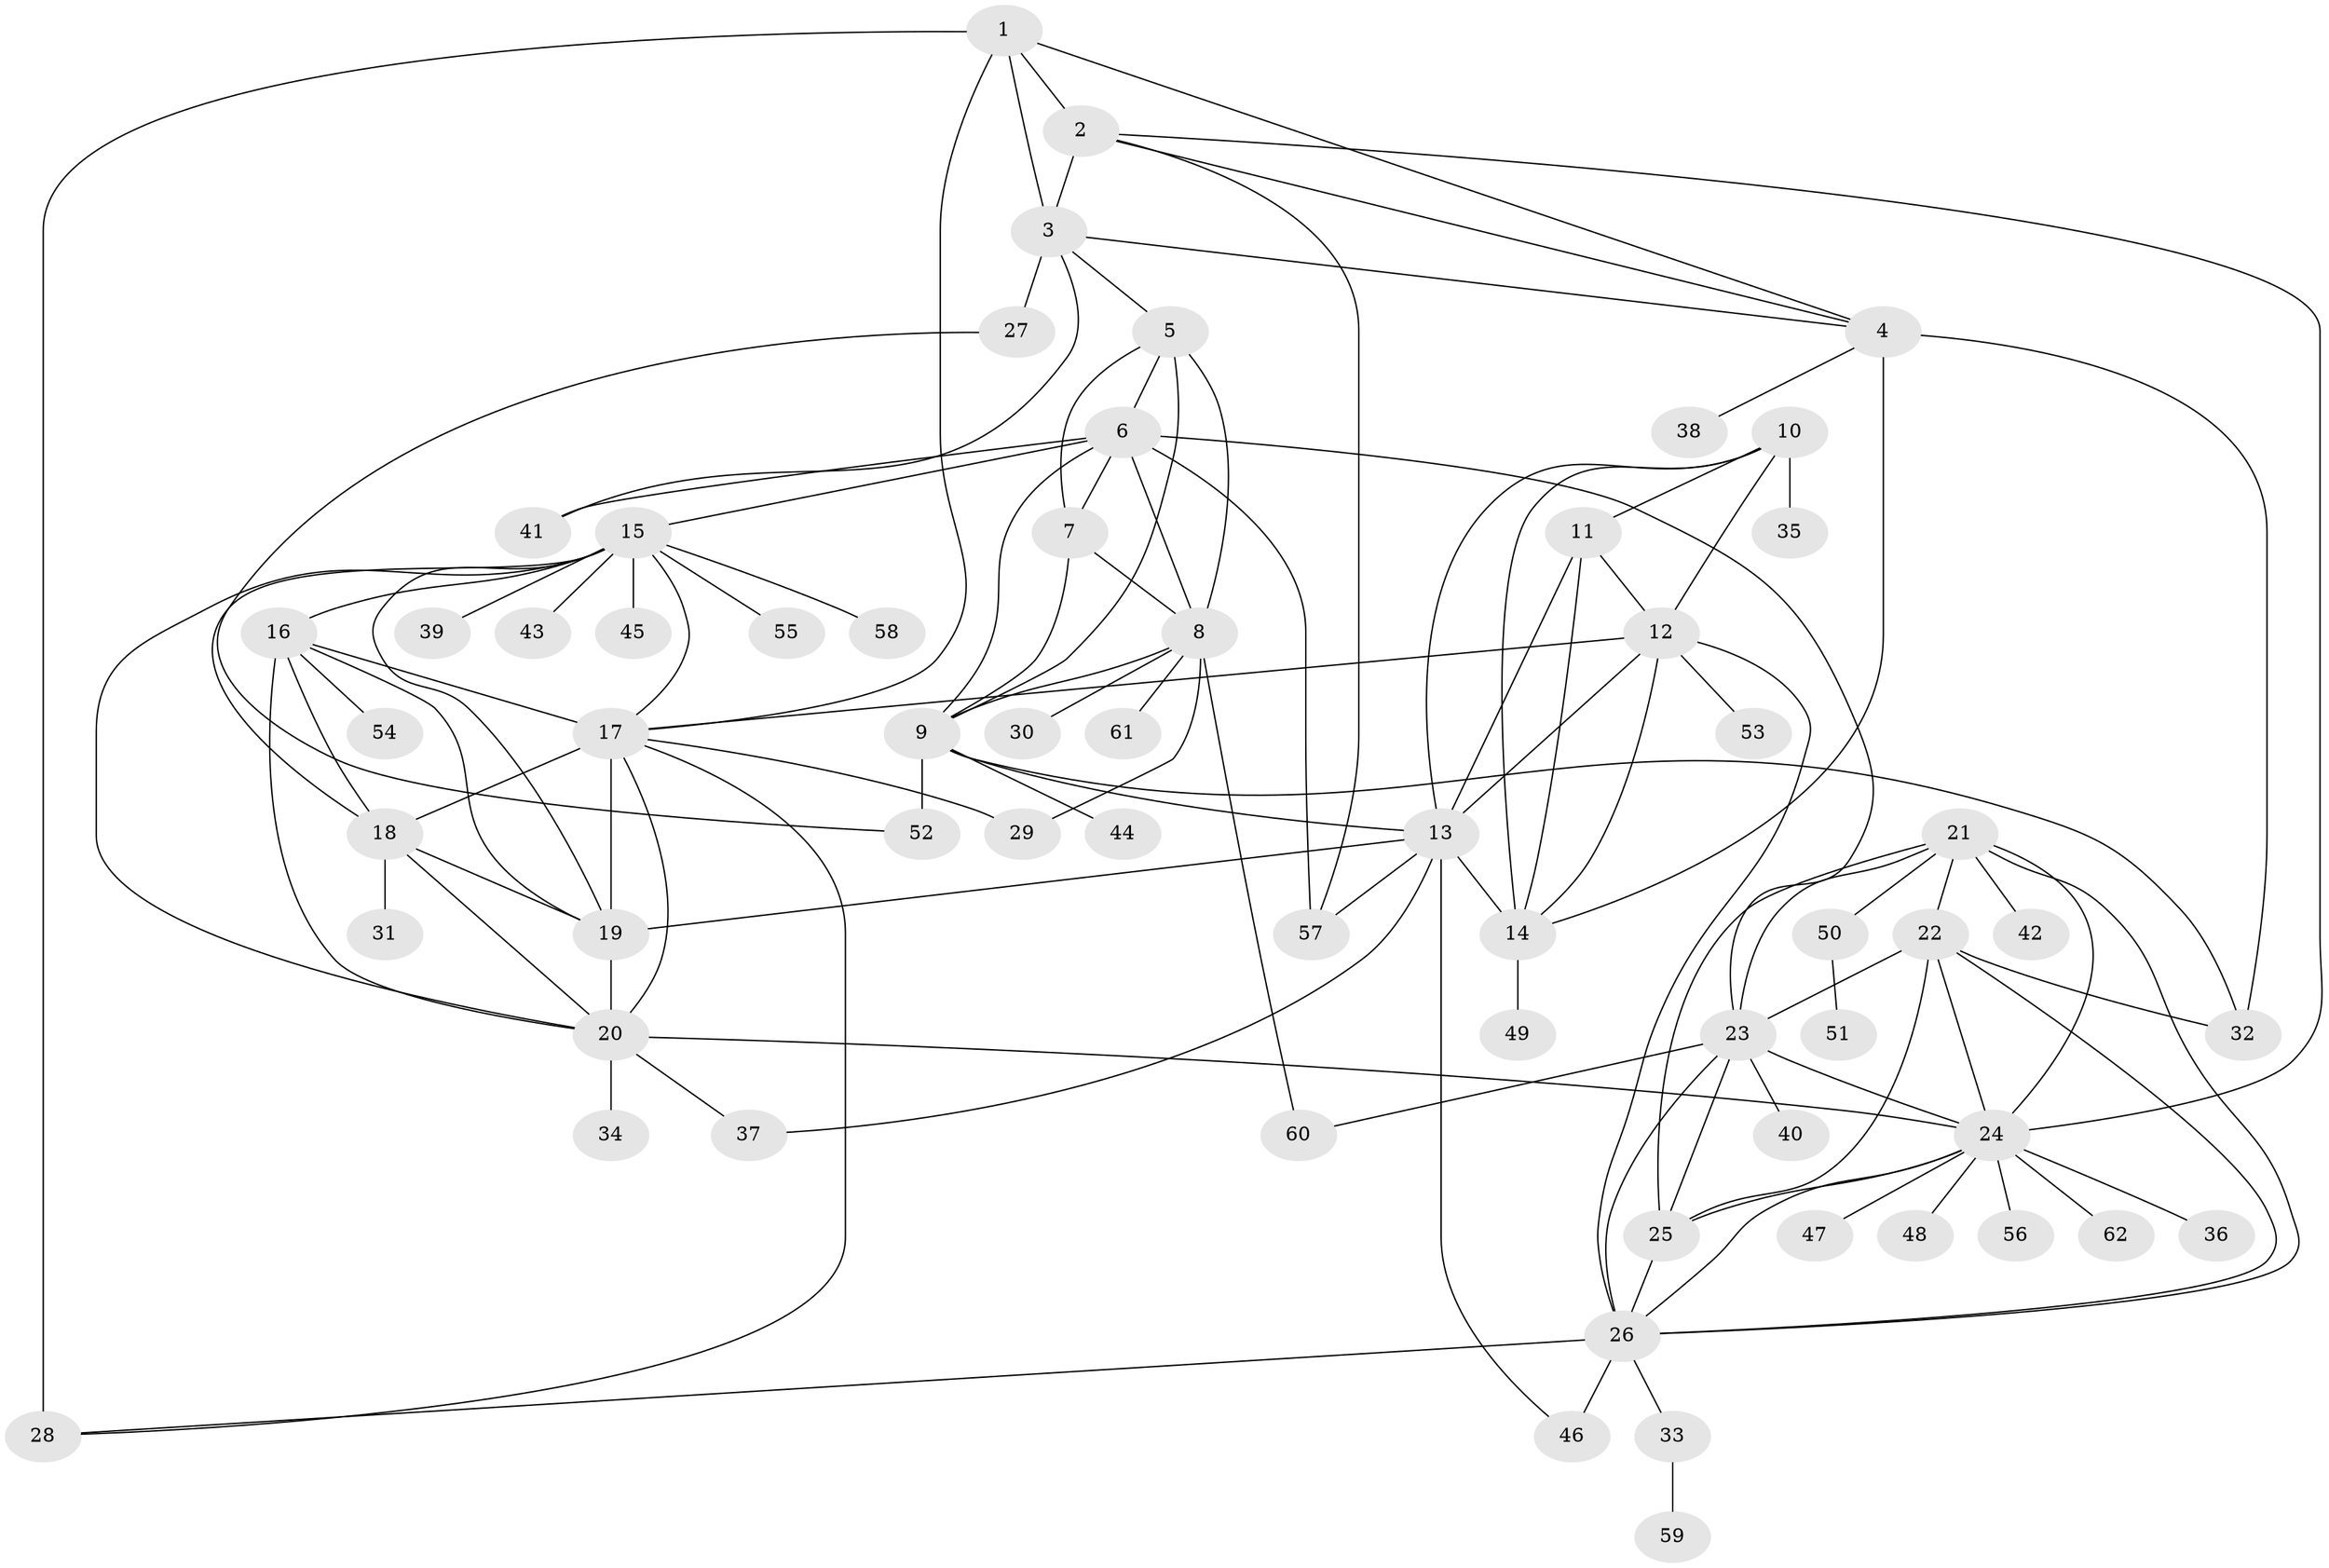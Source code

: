 // original degree distribution, {10: 0.024390243902439025, 8: 0.06504065040650407, 5: 0.008130081300813009, 7: 0.04878048780487805, 12: 0.016260162601626018, 11: 0.032520325203252036, 9: 0.032520325203252036, 6: 0.008130081300813009, 13: 0.008130081300813009, 1: 0.5772357723577236, 2: 0.15447154471544716, 3: 0.024390243902439025}
// Generated by graph-tools (version 1.1) at 2025/37/03/09/25 02:37:45]
// undirected, 62 vertices, 115 edges
graph export_dot {
graph [start="1"]
  node [color=gray90,style=filled];
  1;
  2;
  3;
  4;
  5;
  6;
  7;
  8;
  9;
  10;
  11;
  12;
  13;
  14;
  15;
  16;
  17;
  18;
  19;
  20;
  21;
  22;
  23;
  24;
  25;
  26;
  27;
  28;
  29;
  30;
  31;
  32;
  33;
  34;
  35;
  36;
  37;
  38;
  39;
  40;
  41;
  42;
  43;
  44;
  45;
  46;
  47;
  48;
  49;
  50;
  51;
  52;
  53;
  54;
  55;
  56;
  57;
  58;
  59;
  60;
  61;
  62;
  1 -- 2 [weight=1.0];
  1 -- 3 [weight=3.0];
  1 -- 4 [weight=1.0];
  1 -- 17 [weight=1.0];
  1 -- 28 [weight=3.0];
  2 -- 3 [weight=3.0];
  2 -- 4 [weight=1.0];
  2 -- 24 [weight=1.0];
  2 -- 57 [weight=1.0];
  3 -- 4 [weight=3.0];
  3 -- 5 [weight=1.0];
  3 -- 27 [weight=5.0];
  3 -- 41 [weight=1.0];
  4 -- 14 [weight=1.0];
  4 -- 32 [weight=4.0];
  4 -- 38 [weight=1.0];
  5 -- 6 [weight=2.0];
  5 -- 7 [weight=1.0];
  5 -- 8 [weight=1.0];
  5 -- 9 [weight=1.0];
  6 -- 7 [weight=3.0];
  6 -- 8 [weight=2.0];
  6 -- 9 [weight=2.0];
  6 -- 15 [weight=1.0];
  6 -- 23 [weight=1.0];
  6 -- 41 [weight=1.0];
  6 -- 57 [weight=2.0];
  7 -- 8 [weight=1.0];
  7 -- 9 [weight=1.0];
  8 -- 9 [weight=1.0];
  8 -- 29 [weight=1.0];
  8 -- 30 [weight=1.0];
  8 -- 60 [weight=1.0];
  8 -- 61 [weight=1.0];
  9 -- 13 [weight=1.0];
  9 -- 32 [weight=1.0];
  9 -- 44 [weight=1.0];
  9 -- 52 [weight=2.0];
  10 -- 11 [weight=1.0];
  10 -- 12 [weight=1.0];
  10 -- 13 [weight=2.0];
  10 -- 14 [weight=1.0];
  10 -- 35 [weight=5.0];
  11 -- 12 [weight=1.0];
  11 -- 13 [weight=5.0];
  11 -- 14 [weight=1.0];
  12 -- 13 [weight=2.0];
  12 -- 14 [weight=1.0];
  12 -- 17 [weight=1.0];
  12 -- 26 [weight=1.0];
  12 -- 53 [weight=1.0];
  13 -- 14 [weight=2.0];
  13 -- 19 [weight=1.0];
  13 -- 37 [weight=1.0];
  13 -- 46 [weight=1.0];
  13 -- 57 [weight=1.0];
  14 -- 49 [weight=1.0];
  15 -- 16 [weight=1.0];
  15 -- 17 [weight=1.0];
  15 -- 18 [weight=1.0];
  15 -- 19 [weight=1.0];
  15 -- 20 [weight=1.0];
  15 -- 39 [weight=1.0];
  15 -- 43 [weight=1.0];
  15 -- 45 [weight=1.0];
  15 -- 55 [weight=1.0];
  15 -- 58 [weight=1.0];
  16 -- 17 [weight=1.0];
  16 -- 18 [weight=1.0];
  16 -- 19 [weight=1.0];
  16 -- 20 [weight=1.0];
  16 -- 54 [weight=2.0];
  17 -- 18 [weight=1.0];
  17 -- 19 [weight=5.0];
  17 -- 20 [weight=1.0];
  17 -- 28 [weight=1.0];
  17 -- 29 [weight=1.0];
  18 -- 19 [weight=1.0];
  18 -- 20 [weight=1.0];
  18 -- 31 [weight=1.0];
  19 -- 20 [weight=1.0];
  20 -- 24 [weight=1.0];
  20 -- 34 [weight=1.0];
  20 -- 37 [weight=1.0];
  21 -- 22 [weight=1.0];
  21 -- 23 [weight=1.0];
  21 -- 24 [weight=1.0];
  21 -- 25 [weight=1.0];
  21 -- 26 [weight=1.0];
  21 -- 42 [weight=1.0];
  21 -- 50 [weight=1.0];
  22 -- 23 [weight=1.0];
  22 -- 24 [weight=1.0];
  22 -- 25 [weight=3.0];
  22 -- 26 [weight=1.0];
  22 -- 32 [weight=1.0];
  23 -- 24 [weight=1.0];
  23 -- 25 [weight=1.0];
  23 -- 26 [weight=1.0];
  23 -- 40 [weight=1.0];
  23 -- 60 [weight=1.0];
  24 -- 25 [weight=1.0];
  24 -- 26 [weight=1.0];
  24 -- 36 [weight=1.0];
  24 -- 47 [weight=1.0];
  24 -- 48 [weight=1.0];
  24 -- 56 [weight=1.0];
  24 -- 62 [weight=1.0];
  25 -- 26 [weight=1.0];
  26 -- 28 [weight=1.0];
  26 -- 33 [weight=1.0];
  26 -- 46 [weight=2.0];
  27 -- 52 [weight=1.0];
  33 -- 59 [weight=1.0];
  50 -- 51 [weight=1.0];
}
